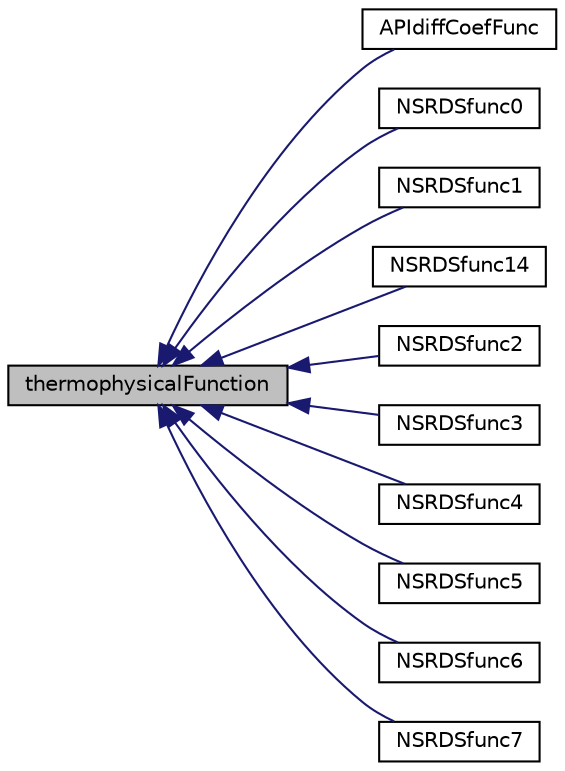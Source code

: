 digraph "thermophysicalFunction"
{
  bgcolor="transparent";
  edge [fontname="Helvetica",fontsize="10",labelfontname="Helvetica",labelfontsize="10"];
  node [fontname="Helvetica",fontsize="10",shape=record];
  rankdir="LR";
  Node1 [label="thermophysicalFunction",height=0.2,width=0.4,color="black", fillcolor="grey75", style="filled", fontcolor="black"];
  Node1 -> Node2 [dir="back",color="midnightblue",fontsize="10",style="solid",fontname="Helvetica"];
  Node2 [label="APIdiffCoefFunc",height=0.2,width=0.4,color="black",URL="$a00063.html",tooltip="API function for vapour mass diffusivity. "];
  Node1 -> Node3 [dir="back",color="midnightblue",fontsize="10",style="solid",fontname="Helvetica"];
  Node3 [label="NSRDSfunc0",height=0.2,width=0.4,color="black",URL="$a01698.html",tooltip="NSRDS function number 100. "];
  Node1 -> Node4 [dir="back",color="midnightblue",fontsize="10",style="solid",fontname="Helvetica"];
  Node4 [label="NSRDSfunc1",height=0.2,width=0.4,color="black",URL="$a01699.html",tooltip="NSRDS function number 101. "];
  Node1 -> Node5 [dir="back",color="midnightblue",fontsize="10",style="solid",fontname="Helvetica"];
  Node5 [label="NSRDSfunc14",height=0.2,width=0.4,color="black",URL="$a01700.html",tooltip="NSRDS function number 114. "];
  Node1 -> Node6 [dir="back",color="midnightblue",fontsize="10",style="solid",fontname="Helvetica"];
  Node6 [label="NSRDSfunc2",height=0.2,width=0.4,color="black",URL="$a01701.html",tooltip="NSRDS function number 102. "];
  Node1 -> Node7 [dir="back",color="midnightblue",fontsize="10",style="solid",fontname="Helvetica"];
  Node7 [label="NSRDSfunc3",height=0.2,width=0.4,color="black",URL="$a01702.html",tooltip="NSRDS function number 103. "];
  Node1 -> Node8 [dir="back",color="midnightblue",fontsize="10",style="solid",fontname="Helvetica"];
  Node8 [label="NSRDSfunc4",height=0.2,width=0.4,color="black",URL="$a01703.html",tooltip="NSRDS function number 104. "];
  Node1 -> Node9 [dir="back",color="midnightblue",fontsize="10",style="solid",fontname="Helvetica"];
  Node9 [label="NSRDSfunc5",height=0.2,width=0.4,color="black",URL="$a01704.html",tooltip="NSRDS function number 105. "];
  Node1 -> Node10 [dir="back",color="midnightblue",fontsize="10",style="solid",fontname="Helvetica"];
  Node10 [label="NSRDSfunc6",height=0.2,width=0.4,color="black",URL="$a01705.html",tooltip="NSRDS function number 106. "];
  Node1 -> Node11 [dir="back",color="midnightblue",fontsize="10",style="solid",fontname="Helvetica"];
  Node11 [label="NSRDSfunc7",height=0.2,width=0.4,color="black",URL="$a01706.html",tooltip="NSRDS-AICHE function number 107. "];
}
